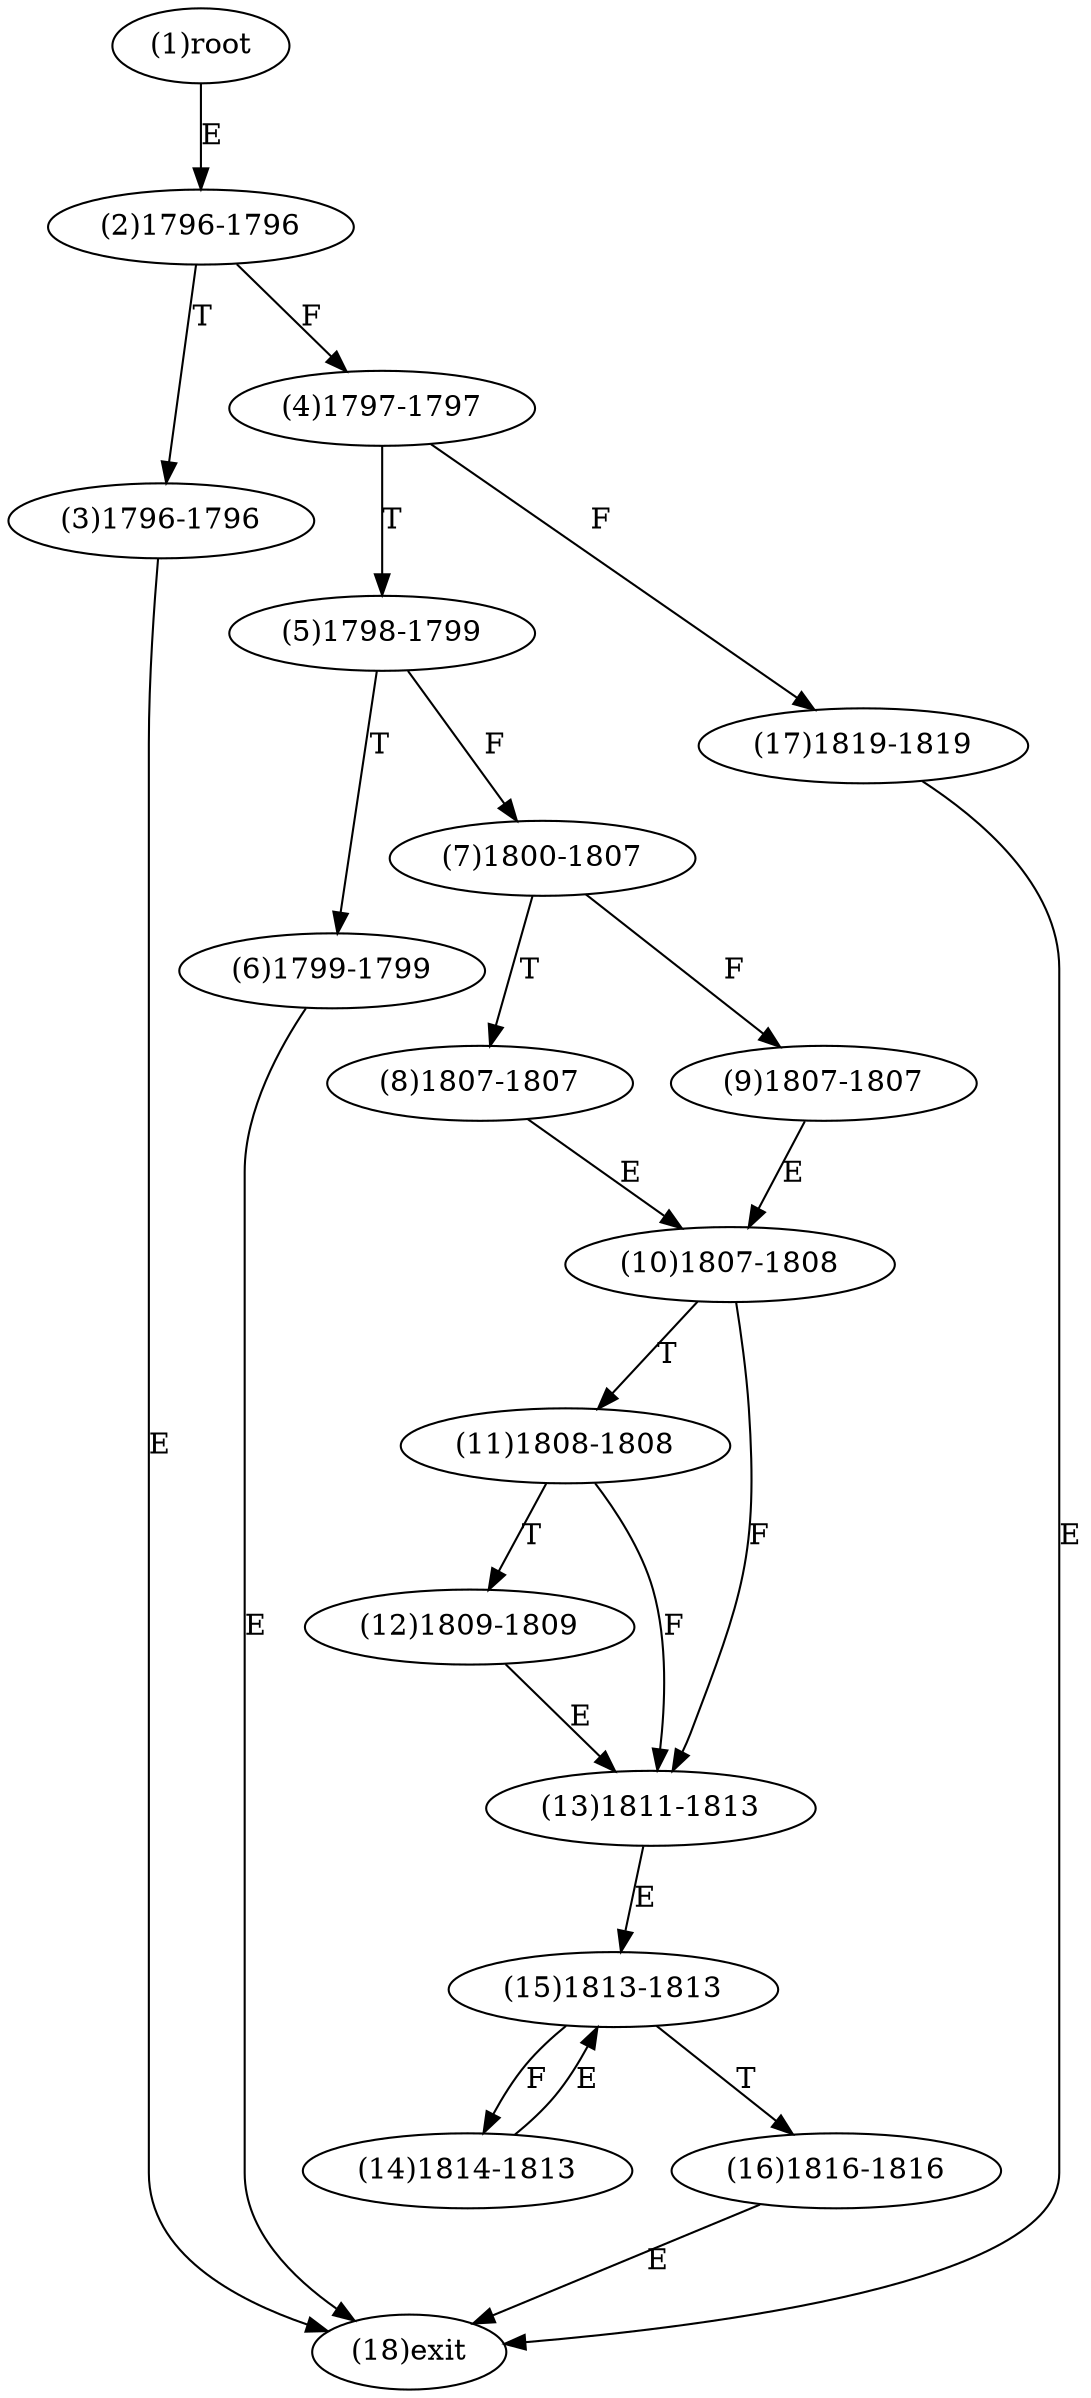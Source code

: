 digraph "" { 
1[ label="(1)root"];
2[ label="(2)1796-1796"];
3[ label="(3)1796-1796"];
4[ label="(4)1797-1797"];
5[ label="(5)1798-1799"];
6[ label="(6)1799-1799"];
7[ label="(7)1800-1807"];
8[ label="(8)1807-1807"];
9[ label="(9)1807-1807"];
10[ label="(10)1807-1808"];
11[ label="(11)1808-1808"];
12[ label="(12)1809-1809"];
13[ label="(13)1811-1813"];
14[ label="(14)1814-1813"];
15[ label="(15)1813-1813"];
17[ label="(17)1819-1819"];
16[ label="(16)1816-1816"];
18[ label="(18)exit"];
1->2[ label="E"];
2->4[ label="F"];
2->3[ label="T"];
3->18[ label="E"];
4->17[ label="F"];
4->5[ label="T"];
5->7[ label="F"];
5->6[ label="T"];
6->18[ label="E"];
7->9[ label="F"];
7->8[ label="T"];
8->10[ label="E"];
9->10[ label="E"];
10->13[ label="F"];
10->11[ label="T"];
11->13[ label="F"];
11->12[ label="T"];
12->13[ label="E"];
13->15[ label="E"];
14->15[ label="E"];
15->14[ label="F"];
15->16[ label="T"];
16->18[ label="E"];
17->18[ label="E"];
}